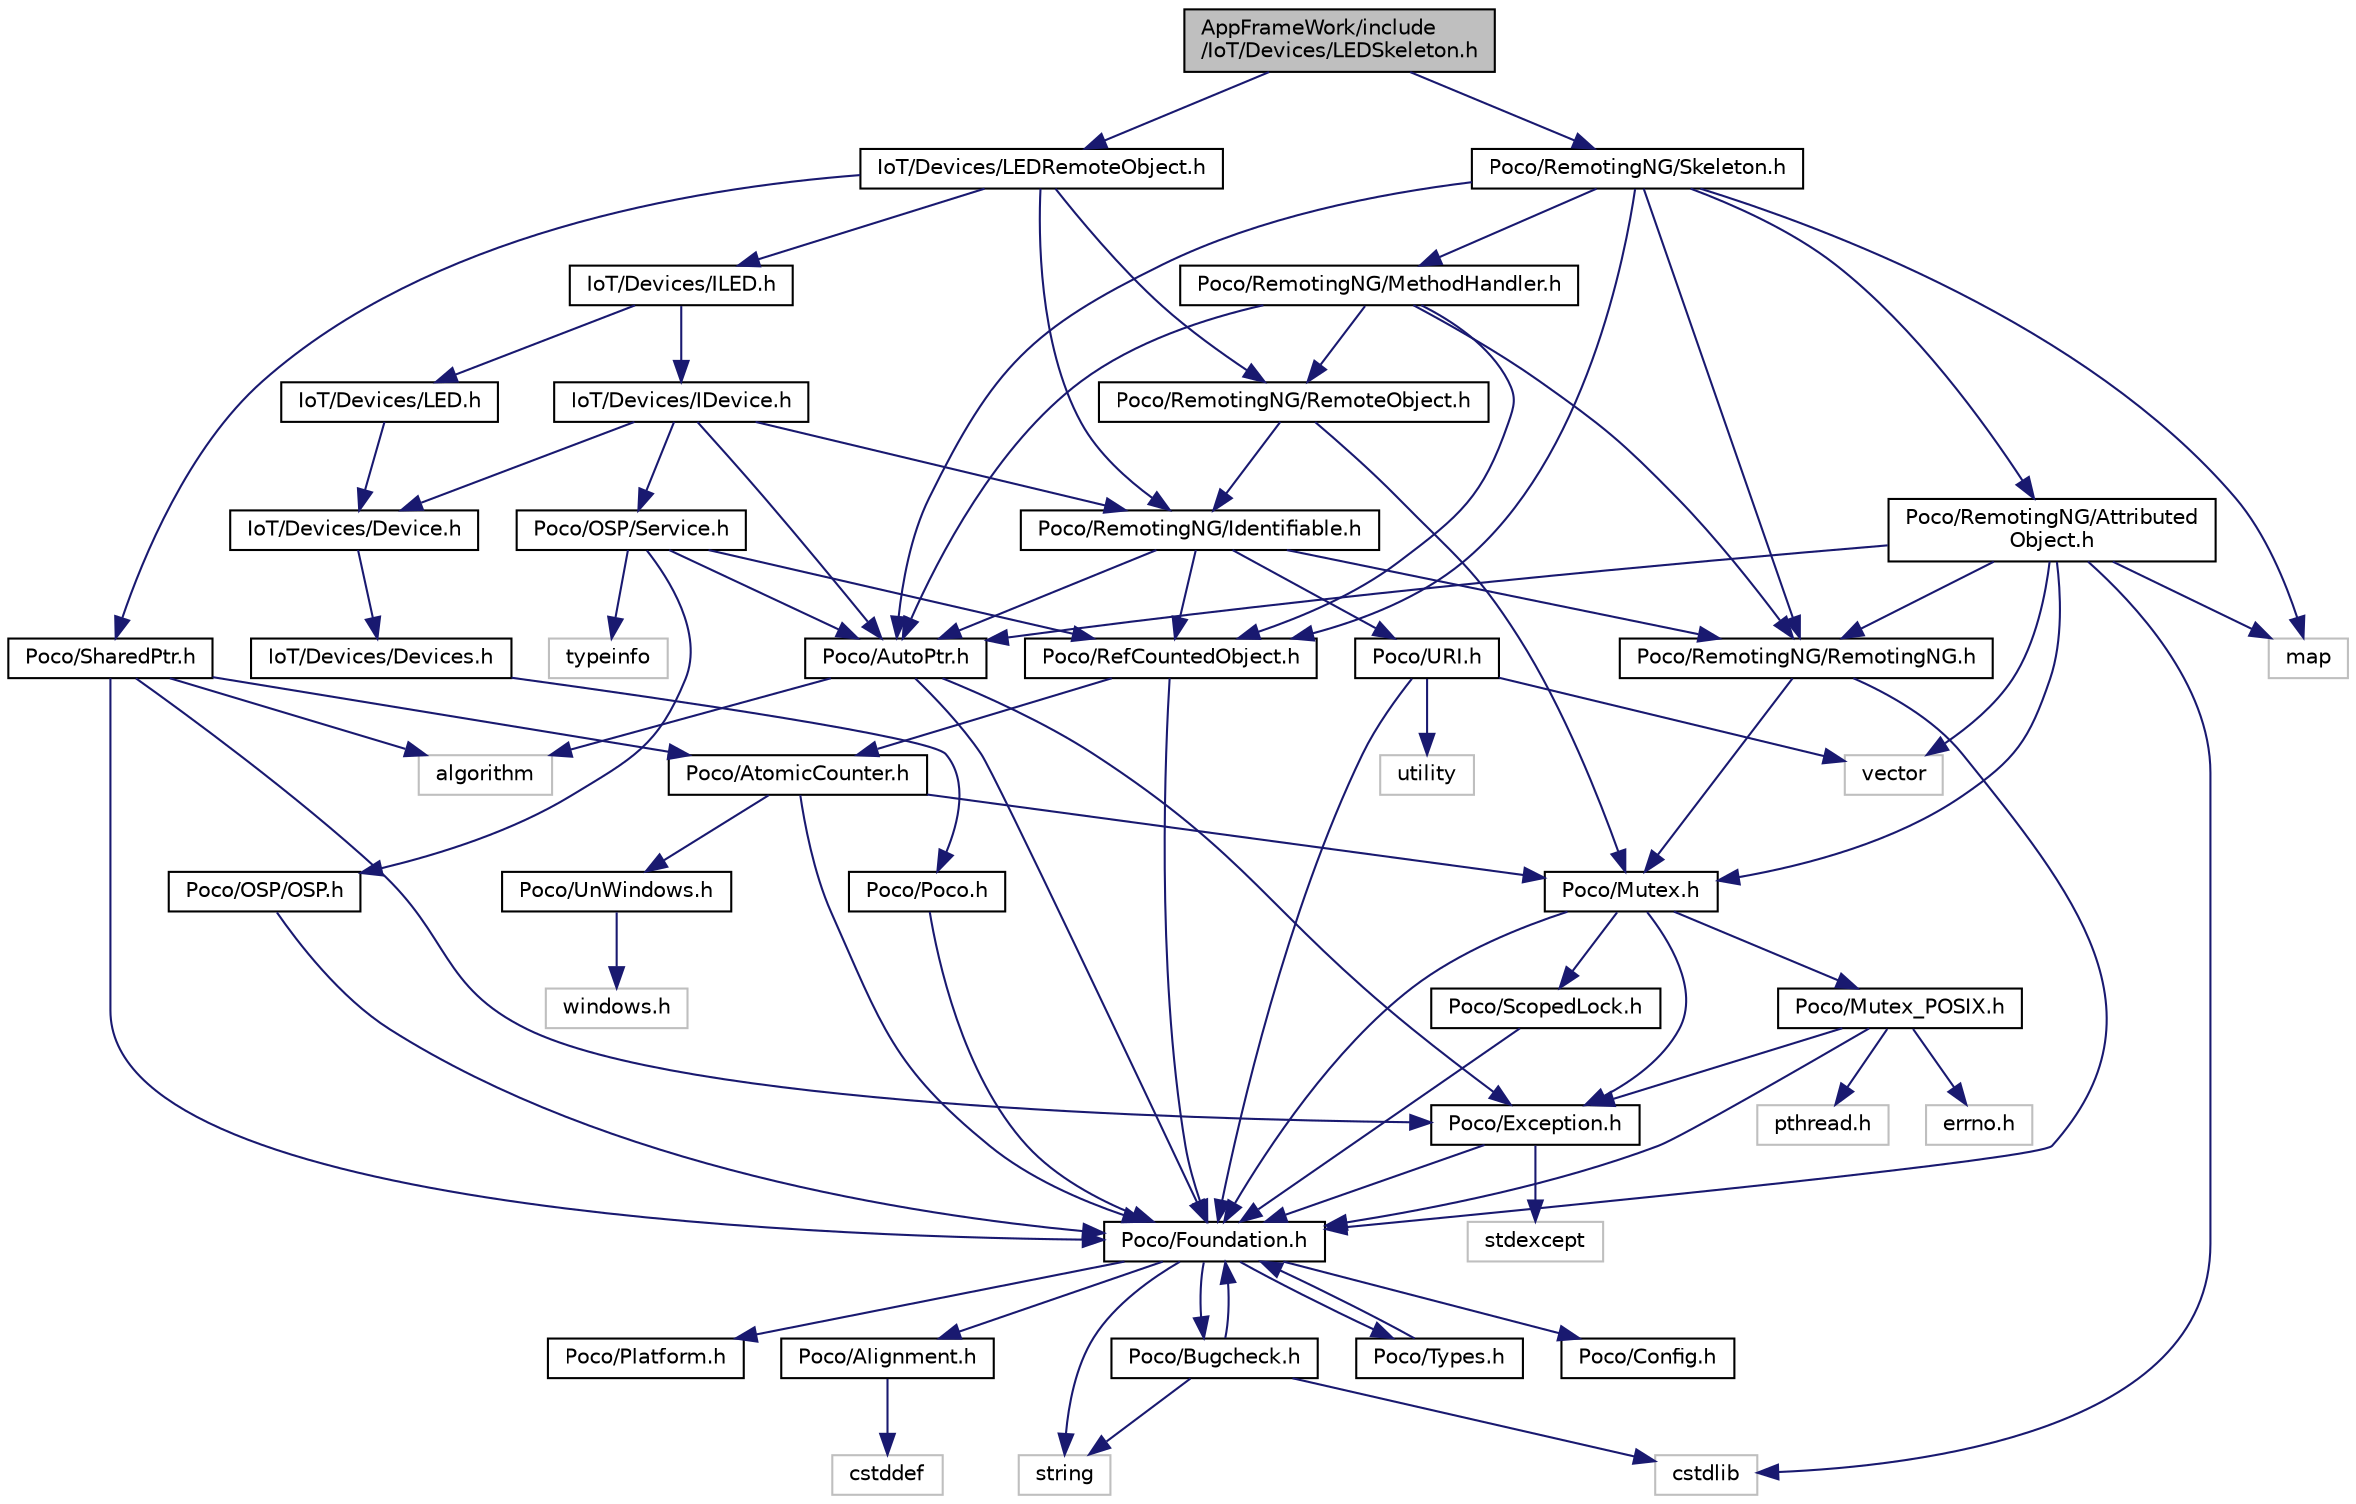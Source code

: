 digraph "AppFrameWork/include/IoT/Devices/LEDSkeleton.h"
{
 // LATEX_PDF_SIZE
  edge [fontname="Helvetica",fontsize="10",labelfontname="Helvetica",labelfontsize="10"];
  node [fontname="Helvetica",fontsize="10",shape=record];
  Node1 [label="AppFrameWork/include\l/IoT/Devices/LEDSkeleton.h",height=0.2,width=0.4,color="black", fillcolor="grey75", style="filled", fontcolor="black",tooltip=" "];
  Node1 -> Node2 [color="midnightblue",fontsize="10",style="solid",fontname="Helvetica"];
  Node2 [label="IoT/Devices/LEDRemoteObject.h",height=0.2,width=0.4,color="black", fillcolor="white", style="filled",URL="$LEDRemoteObject_8h.html",tooltip=" "];
  Node2 -> Node3 [color="midnightblue",fontsize="10",style="solid",fontname="Helvetica"];
  Node3 [label="IoT/Devices/ILED.h",height=0.2,width=0.4,color="black", fillcolor="white", style="filled",URL="$ILED_8h.html",tooltip=" "];
  Node3 -> Node4 [color="midnightblue",fontsize="10",style="solid",fontname="Helvetica"];
  Node4 [label="IoT/Devices/IDevice.h",height=0.2,width=0.4,color="black", fillcolor="white", style="filled",URL="$IDevice_8h.html",tooltip=" "];
  Node4 -> Node5 [color="midnightblue",fontsize="10",style="solid",fontname="Helvetica"];
  Node5 [label="IoT/Devices/Device.h",height=0.2,width=0.4,color="black", fillcolor="white", style="filled",URL="$Device_8h.html",tooltip=" "];
  Node5 -> Node6 [color="midnightblue",fontsize="10",style="solid",fontname="Helvetica"];
  Node6 [label="IoT/Devices/Devices.h",height=0.2,width=0.4,color="black", fillcolor="white", style="filled",URL="$Devices_8h.html",tooltip=" "];
  Node6 -> Node7 [color="midnightblue",fontsize="10",style="solid",fontname="Helvetica"];
  Node7 [label="Poco/Poco.h",height=0.2,width=0.4,color="black", fillcolor="white", style="filled",URL="$Poco_8h.html",tooltip=" "];
  Node7 -> Node8 [color="midnightblue",fontsize="10",style="solid",fontname="Helvetica"];
  Node8 [label="Poco/Foundation.h",height=0.2,width=0.4,color="black", fillcolor="white", style="filled",URL="$Foundation_8h.html",tooltip=" "];
  Node8 -> Node9 [color="midnightblue",fontsize="10",style="solid",fontname="Helvetica"];
  Node9 [label="Poco/Config.h",height=0.2,width=0.4,color="black", fillcolor="white", style="filled",URL="$Config_8h.html",tooltip=" "];
  Node8 -> Node10 [color="midnightblue",fontsize="10",style="solid",fontname="Helvetica"];
  Node10 [label="Poco/Platform.h",height=0.2,width=0.4,color="black", fillcolor="white", style="filled",URL="$Platform_8h.html",tooltip=" "];
  Node8 -> Node11 [color="midnightblue",fontsize="10",style="solid",fontname="Helvetica"];
  Node11 [label="Poco/Alignment.h",height=0.2,width=0.4,color="black", fillcolor="white", style="filled",URL="$Alignment_8h.html",tooltip=" "];
  Node11 -> Node12 [color="midnightblue",fontsize="10",style="solid",fontname="Helvetica"];
  Node12 [label="cstddef",height=0.2,width=0.4,color="grey75", fillcolor="white", style="filled",tooltip=" "];
  Node8 -> Node13 [color="midnightblue",fontsize="10",style="solid",fontname="Helvetica"];
  Node13 [label="Poco/Bugcheck.h",height=0.2,width=0.4,color="black", fillcolor="white", style="filled",URL="$Bugcheck_8h.html",tooltip=" "];
  Node13 -> Node8 [color="midnightblue",fontsize="10",style="solid",fontname="Helvetica"];
  Node13 -> Node14 [color="midnightblue",fontsize="10",style="solid",fontname="Helvetica"];
  Node14 [label="string",height=0.2,width=0.4,color="grey75", fillcolor="white", style="filled",tooltip=" "];
  Node13 -> Node15 [color="midnightblue",fontsize="10",style="solid",fontname="Helvetica"];
  Node15 [label="cstdlib",height=0.2,width=0.4,color="grey75", fillcolor="white", style="filled",tooltip=" "];
  Node8 -> Node16 [color="midnightblue",fontsize="10",style="solid",fontname="Helvetica"];
  Node16 [label="Poco/Types.h",height=0.2,width=0.4,color="black", fillcolor="white", style="filled",URL="$Types_8h.html",tooltip=" "];
  Node16 -> Node8 [color="midnightblue",fontsize="10",style="solid",fontname="Helvetica"];
  Node8 -> Node14 [color="midnightblue",fontsize="10",style="solid",fontname="Helvetica"];
  Node4 -> Node17 [color="midnightblue",fontsize="10",style="solid",fontname="Helvetica"];
  Node17 [label="Poco/AutoPtr.h",height=0.2,width=0.4,color="black", fillcolor="white", style="filled",URL="$AutoPtr_8h.html",tooltip=" "];
  Node17 -> Node8 [color="midnightblue",fontsize="10",style="solid",fontname="Helvetica"];
  Node17 -> Node18 [color="midnightblue",fontsize="10",style="solid",fontname="Helvetica"];
  Node18 [label="Poco/Exception.h",height=0.2,width=0.4,color="black", fillcolor="white", style="filled",URL="$Exception_8h.html",tooltip=" "];
  Node18 -> Node8 [color="midnightblue",fontsize="10",style="solid",fontname="Helvetica"];
  Node18 -> Node19 [color="midnightblue",fontsize="10",style="solid",fontname="Helvetica"];
  Node19 [label="stdexcept",height=0.2,width=0.4,color="grey75", fillcolor="white", style="filled",tooltip=" "];
  Node17 -> Node20 [color="midnightblue",fontsize="10",style="solid",fontname="Helvetica"];
  Node20 [label="algorithm",height=0.2,width=0.4,color="grey75", fillcolor="white", style="filled",tooltip=" "];
  Node4 -> Node21 [color="midnightblue",fontsize="10",style="solid",fontname="Helvetica"];
  Node21 [label="Poco/OSP/Service.h",height=0.2,width=0.4,color="black", fillcolor="white", style="filled",URL="$Service_8h.html",tooltip=" "];
  Node21 -> Node22 [color="midnightblue",fontsize="10",style="solid",fontname="Helvetica"];
  Node22 [label="Poco/OSP/OSP.h",height=0.2,width=0.4,color="black", fillcolor="white", style="filled",URL="$OSP_8h.html",tooltip=" "];
  Node22 -> Node8 [color="midnightblue",fontsize="10",style="solid",fontname="Helvetica"];
  Node21 -> Node23 [color="midnightblue",fontsize="10",style="solid",fontname="Helvetica"];
  Node23 [label="Poco/RefCountedObject.h",height=0.2,width=0.4,color="black", fillcolor="white", style="filled",URL="$RefCountedObject_8h.html",tooltip=" "];
  Node23 -> Node8 [color="midnightblue",fontsize="10",style="solid",fontname="Helvetica"];
  Node23 -> Node24 [color="midnightblue",fontsize="10",style="solid",fontname="Helvetica"];
  Node24 [label="Poco/AtomicCounter.h",height=0.2,width=0.4,color="black", fillcolor="white", style="filled",URL="$AtomicCounter_8h.html",tooltip=" "];
  Node24 -> Node8 [color="midnightblue",fontsize="10",style="solid",fontname="Helvetica"];
  Node24 -> Node25 [color="midnightblue",fontsize="10",style="solid",fontname="Helvetica"];
  Node25 [label="Poco/UnWindows.h",height=0.2,width=0.4,color="black", fillcolor="white", style="filled",URL="$UnWindows_8h.html",tooltip=" "];
  Node25 -> Node26 [color="midnightblue",fontsize="10",style="solid",fontname="Helvetica"];
  Node26 [label="windows.h",height=0.2,width=0.4,color="grey75", fillcolor="white", style="filled",tooltip=" "];
  Node24 -> Node27 [color="midnightblue",fontsize="10",style="solid",fontname="Helvetica"];
  Node27 [label="Poco/Mutex.h",height=0.2,width=0.4,color="black", fillcolor="white", style="filled",URL="$Mutex_8h.html",tooltip=" "];
  Node27 -> Node8 [color="midnightblue",fontsize="10",style="solid",fontname="Helvetica"];
  Node27 -> Node18 [color="midnightblue",fontsize="10",style="solid",fontname="Helvetica"];
  Node27 -> Node28 [color="midnightblue",fontsize="10",style="solid",fontname="Helvetica"];
  Node28 [label="Poco/ScopedLock.h",height=0.2,width=0.4,color="black", fillcolor="white", style="filled",URL="$ScopedLock_8h.html",tooltip=" "];
  Node28 -> Node8 [color="midnightblue",fontsize="10",style="solid",fontname="Helvetica"];
  Node27 -> Node29 [color="midnightblue",fontsize="10",style="solid",fontname="Helvetica"];
  Node29 [label="Poco/Mutex_POSIX.h",height=0.2,width=0.4,color="black", fillcolor="white", style="filled",URL="$Mutex__POSIX_8h.html",tooltip=" "];
  Node29 -> Node8 [color="midnightblue",fontsize="10",style="solid",fontname="Helvetica"];
  Node29 -> Node18 [color="midnightblue",fontsize="10",style="solid",fontname="Helvetica"];
  Node29 -> Node30 [color="midnightblue",fontsize="10",style="solid",fontname="Helvetica"];
  Node30 [label="pthread.h",height=0.2,width=0.4,color="grey75", fillcolor="white", style="filled",tooltip=" "];
  Node29 -> Node31 [color="midnightblue",fontsize="10",style="solid",fontname="Helvetica"];
  Node31 [label="errno.h",height=0.2,width=0.4,color="grey75", fillcolor="white", style="filled",tooltip=" "];
  Node21 -> Node17 [color="midnightblue",fontsize="10",style="solid",fontname="Helvetica"];
  Node21 -> Node32 [color="midnightblue",fontsize="10",style="solid",fontname="Helvetica"];
  Node32 [label="typeinfo",height=0.2,width=0.4,color="grey75", fillcolor="white", style="filled",tooltip=" "];
  Node4 -> Node33 [color="midnightblue",fontsize="10",style="solid",fontname="Helvetica"];
  Node33 [label="Poco/RemotingNG/Identifiable.h",height=0.2,width=0.4,color="black", fillcolor="white", style="filled",URL="$Identifiable_8h.html",tooltip=" "];
  Node33 -> Node34 [color="midnightblue",fontsize="10",style="solid",fontname="Helvetica"];
  Node34 [label="Poco/RemotingNG/RemotingNG.h",height=0.2,width=0.4,color="black", fillcolor="white", style="filled",URL="$RemotingNG_8h.html",tooltip=" "];
  Node34 -> Node8 [color="midnightblue",fontsize="10",style="solid",fontname="Helvetica"];
  Node34 -> Node27 [color="midnightblue",fontsize="10",style="solid",fontname="Helvetica"];
  Node33 -> Node23 [color="midnightblue",fontsize="10",style="solid",fontname="Helvetica"];
  Node33 -> Node17 [color="midnightblue",fontsize="10",style="solid",fontname="Helvetica"];
  Node33 -> Node35 [color="midnightblue",fontsize="10",style="solid",fontname="Helvetica"];
  Node35 [label="Poco/URI.h",height=0.2,width=0.4,color="black", fillcolor="white", style="filled",URL="$URI_8h.html",tooltip=" "];
  Node35 -> Node8 [color="midnightblue",fontsize="10",style="solid",fontname="Helvetica"];
  Node35 -> Node36 [color="midnightblue",fontsize="10",style="solid",fontname="Helvetica"];
  Node36 [label="vector",height=0.2,width=0.4,color="grey75", fillcolor="white", style="filled",tooltip=" "];
  Node35 -> Node37 [color="midnightblue",fontsize="10",style="solid",fontname="Helvetica"];
  Node37 [label="utility",height=0.2,width=0.4,color="grey75", fillcolor="white", style="filled",tooltip=" "];
  Node3 -> Node38 [color="midnightblue",fontsize="10",style="solid",fontname="Helvetica"];
  Node38 [label="IoT/Devices/LED.h",height=0.2,width=0.4,color="black", fillcolor="white", style="filled",URL="$LED_8h.html",tooltip=" "];
  Node38 -> Node5 [color="midnightblue",fontsize="10",style="solid",fontname="Helvetica"];
  Node2 -> Node33 [color="midnightblue",fontsize="10",style="solid",fontname="Helvetica"];
  Node2 -> Node39 [color="midnightblue",fontsize="10",style="solid",fontname="Helvetica"];
  Node39 [label="Poco/RemotingNG/RemoteObject.h",height=0.2,width=0.4,color="black", fillcolor="white", style="filled",URL="$RemoteObject_8h.html",tooltip=" "];
  Node39 -> Node33 [color="midnightblue",fontsize="10",style="solid",fontname="Helvetica"];
  Node39 -> Node27 [color="midnightblue",fontsize="10",style="solid",fontname="Helvetica"];
  Node2 -> Node40 [color="midnightblue",fontsize="10",style="solid",fontname="Helvetica"];
  Node40 [label="Poco/SharedPtr.h",height=0.2,width=0.4,color="black", fillcolor="white", style="filled",URL="$SharedPtr_8h.html",tooltip=" "];
  Node40 -> Node8 [color="midnightblue",fontsize="10",style="solid",fontname="Helvetica"];
  Node40 -> Node18 [color="midnightblue",fontsize="10",style="solid",fontname="Helvetica"];
  Node40 -> Node24 [color="midnightblue",fontsize="10",style="solid",fontname="Helvetica"];
  Node40 -> Node20 [color="midnightblue",fontsize="10",style="solid",fontname="Helvetica"];
  Node1 -> Node41 [color="midnightblue",fontsize="10",style="solid",fontname="Helvetica"];
  Node41 [label="Poco/RemotingNG/Skeleton.h",height=0.2,width=0.4,color="black", fillcolor="white", style="filled",URL="$Skeleton_8h.html",tooltip=" "];
  Node41 -> Node34 [color="midnightblue",fontsize="10",style="solid",fontname="Helvetica"];
  Node41 -> Node42 [color="midnightblue",fontsize="10",style="solid",fontname="Helvetica"];
  Node42 [label="Poco/RemotingNG/Attributed\lObject.h",height=0.2,width=0.4,color="black", fillcolor="white", style="filled",URL="$AttributedObject_8h.html",tooltip=" "];
  Node42 -> Node34 [color="midnightblue",fontsize="10",style="solid",fontname="Helvetica"];
  Node42 -> Node17 [color="midnightblue",fontsize="10",style="solid",fontname="Helvetica"];
  Node42 -> Node27 [color="midnightblue",fontsize="10",style="solid",fontname="Helvetica"];
  Node42 -> Node15 [color="midnightblue",fontsize="10",style="solid",fontname="Helvetica"];
  Node42 -> Node36 [color="midnightblue",fontsize="10",style="solid",fontname="Helvetica"];
  Node42 -> Node43 [color="midnightblue",fontsize="10",style="solid",fontname="Helvetica"];
  Node43 [label="map",height=0.2,width=0.4,color="grey75", fillcolor="white", style="filled",tooltip=" "];
  Node41 -> Node44 [color="midnightblue",fontsize="10",style="solid",fontname="Helvetica"];
  Node44 [label="Poco/RemotingNG/MethodHandler.h",height=0.2,width=0.4,color="black", fillcolor="white", style="filled",URL="$MethodHandler_8h.html",tooltip=" "];
  Node44 -> Node34 [color="midnightblue",fontsize="10",style="solid",fontname="Helvetica"];
  Node44 -> Node39 [color="midnightblue",fontsize="10",style="solid",fontname="Helvetica"];
  Node44 -> Node23 [color="midnightblue",fontsize="10",style="solid",fontname="Helvetica"];
  Node44 -> Node17 [color="midnightblue",fontsize="10",style="solid",fontname="Helvetica"];
  Node41 -> Node23 [color="midnightblue",fontsize="10",style="solid",fontname="Helvetica"];
  Node41 -> Node17 [color="midnightblue",fontsize="10",style="solid",fontname="Helvetica"];
  Node41 -> Node43 [color="midnightblue",fontsize="10",style="solid",fontname="Helvetica"];
}
